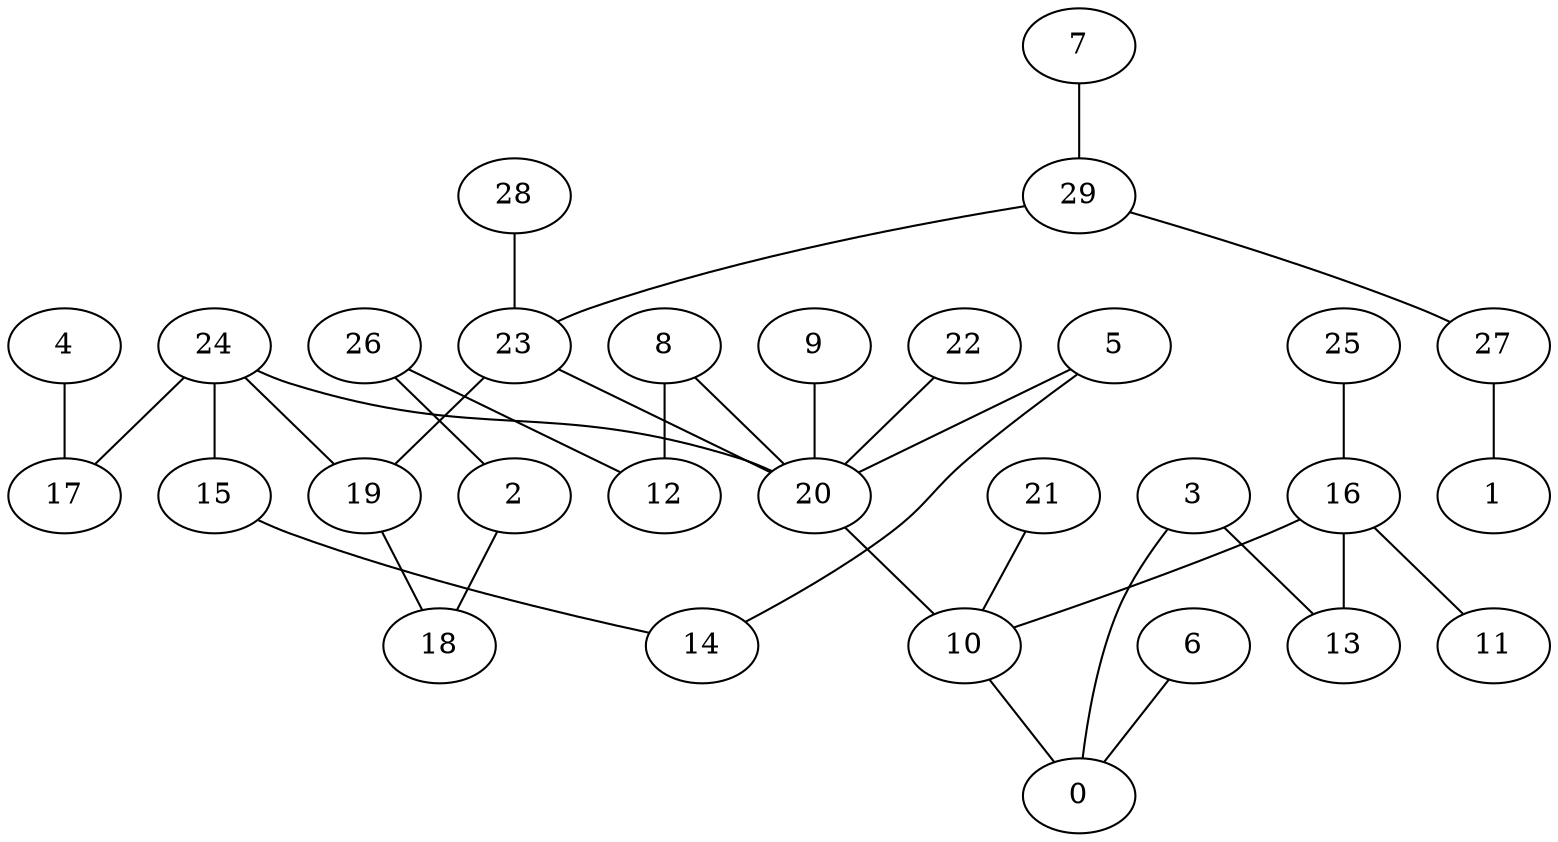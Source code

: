 digraph GG_graph {

subgraph G_graph {
edge [color = black]
"4" -> "17" [dir = none]
"19" -> "18" [dir = none]
"27" -> "1" [dir = none]
"10" -> "0" [dir = none]
"7" -> "29" [dir = none]
"28" -> "23" [dir = none]
"8" -> "12" [dir = none]
"8" -> "20" [dir = none]
"16" -> "11" [dir = none]
"16" -> "10" [dir = none]
"6" -> "0" [dir = none]
"3" -> "13" [dir = none]
"3" -> "0" [dir = none]
"9" -> "20" [dir = none]
"22" -> "20" [dir = none]
"29" -> "27" [dir = none]
"29" -> "23" [dir = none]
"24" -> "15" [dir = none]
"24" -> "17" [dir = none]
"24" -> "20" [dir = none]
"20" -> "10" [dir = none]
"23" -> "19" [dir = none]
"23" -> "20" [dir = none]
"21" -> "10" [dir = none]
"5" -> "14" [dir = none]
"5" -> "20" [dir = none]
"2" -> "18" [dir = none]
"25" -> "16" [dir = none]
"26" -> "12" [dir = none]
"16" -> "13" [dir = none]
"15" -> "14" [dir = none]
"26" -> "2" [dir = none]
"24" -> "19" [dir = none]
}

}
